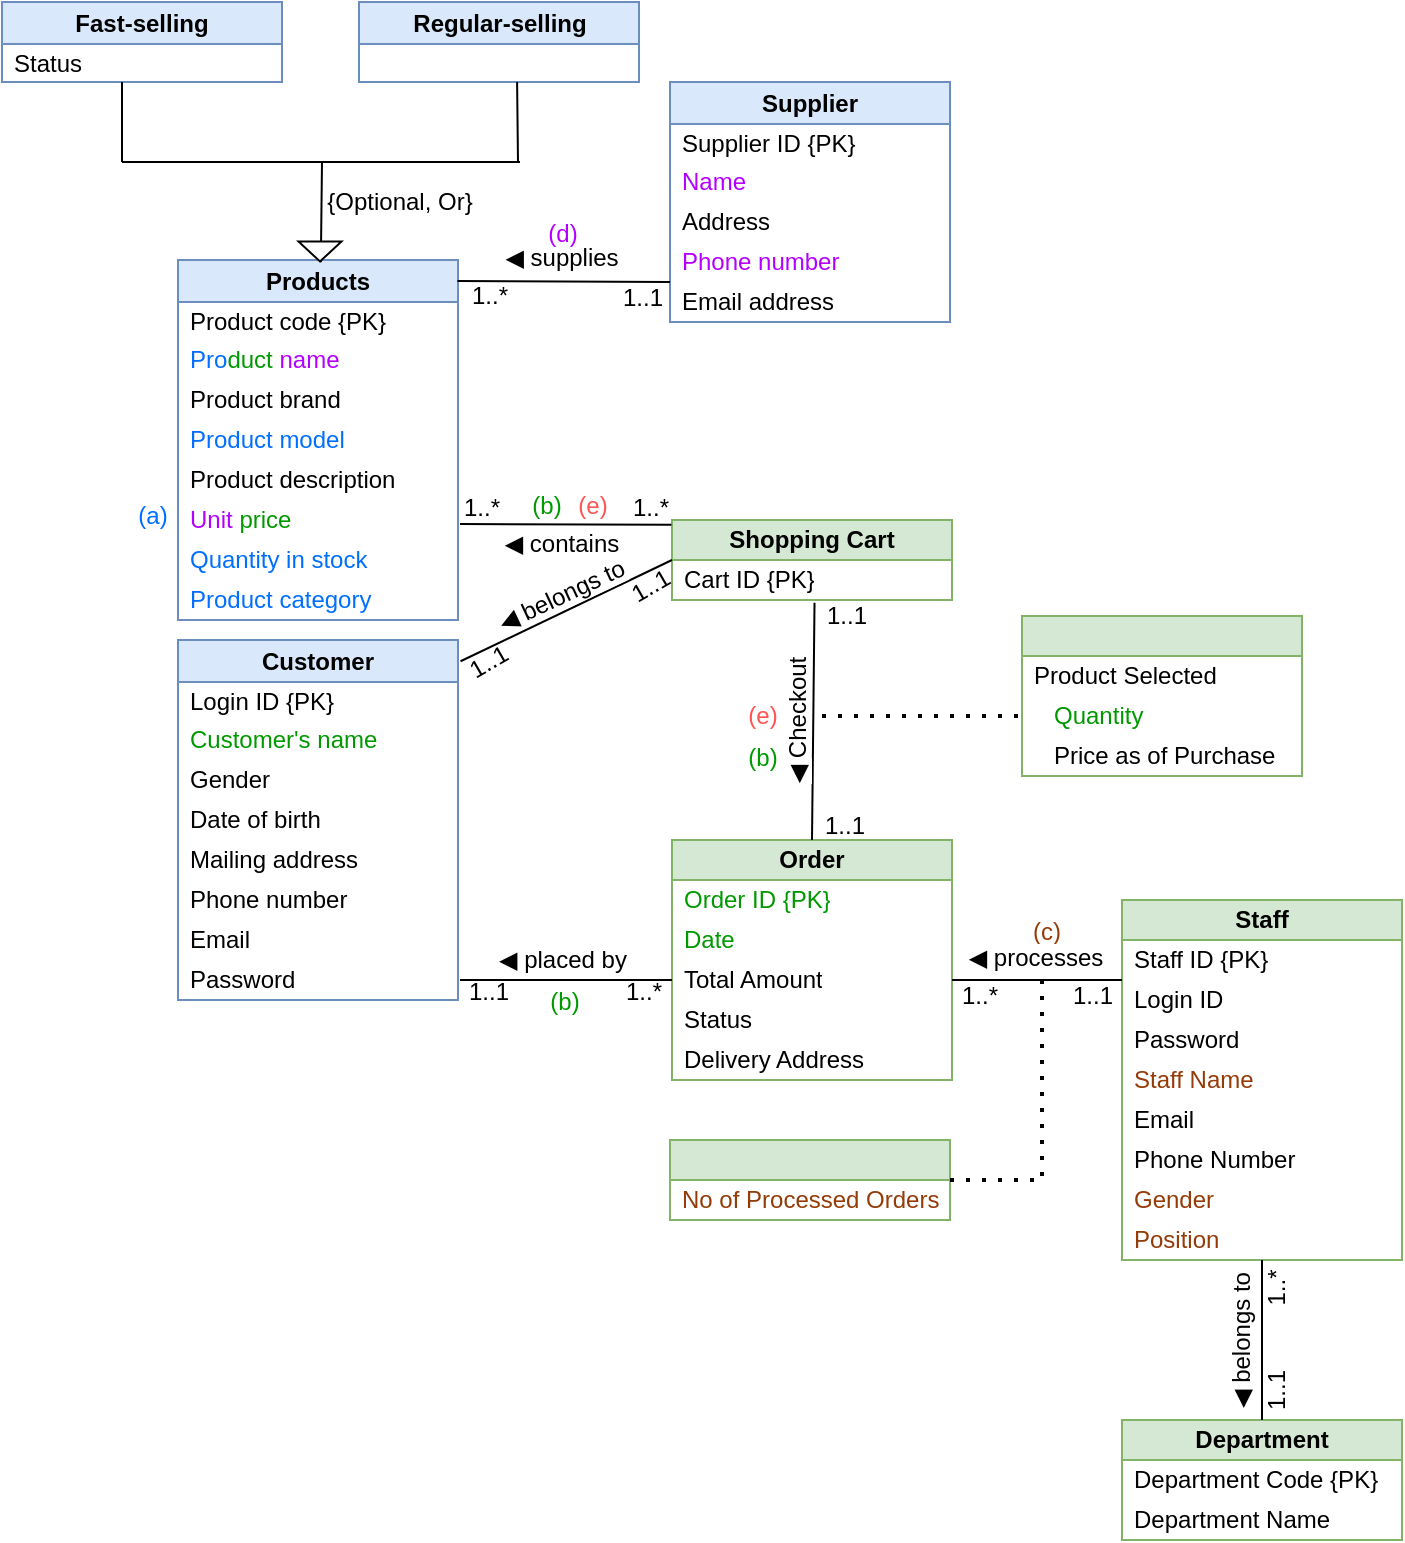 <mxfile version="24.3.0" type="github">
  <diagram name="Page-1" id="Iu5fhTTKoY7aKBGacjm8">
    <mxGraphModel dx="845" dy="410" grid="1" gridSize="10" guides="1" tooltips="1" connect="1" arrows="1" fold="1" page="1" pageScale="1" pageWidth="850" pageHeight="1100" math="0" shadow="0">
      <root>
        <mxCell id="0" />
        <mxCell id="1" parent="0" />
        <mxCell id="8v03wxG_t_tPLa5Bmm-G-1" value="Products" style="swimlane;fontStyle=1;childLayout=stackLayout;horizontal=1;startSize=21;horizontalStack=0;resizeParent=1;resizeParentMax=0;resizeLast=0;collapsible=1;marginBottom=0;whiteSpace=wrap;html=1;fillColor=#dae8fc;strokeColor=#6c8ebf;" parent="1" vertex="1">
          <mxGeometry x="168" y="249" width="140" height="180" as="geometry" />
        </mxCell>
        <mxCell id="8v03wxG_t_tPLa5Bmm-G-2" value="Product code {PK}" style="text;strokeColor=none;fillColor=none;align=left;verticalAlign=middle;spacingLeft=4;spacingRight=4;overflow=hidden;points=[[0,0.5],[1,0.5]];portConstraint=eastwest;rotatable=0;whiteSpace=wrap;html=1;" parent="8v03wxG_t_tPLa5Bmm-G-1" vertex="1">
          <mxGeometry y="21" width="140" height="19" as="geometry" />
        </mxCell>
        <mxCell id="8v03wxG_t_tPLa5Bmm-G-3" value="Pro&lt;font color=&quot;#009900&quot;&gt;duct&lt;/font&gt; &lt;font color=&quot;#b300ff&quot;&gt;name&lt;/font&gt;" style="text;strokeColor=none;fillColor=none;align=left;verticalAlign=middle;spacingLeft=4;spacingRight=4;overflow=hidden;points=[[0,0.5],[1,0.5]];portConstraint=eastwest;rotatable=0;whiteSpace=wrap;html=1;fontColor=#006FFF;" parent="8v03wxG_t_tPLa5Bmm-G-1" vertex="1">
          <mxGeometry y="40" width="140" height="20" as="geometry" />
        </mxCell>
        <mxCell id="8v03wxG_t_tPLa5Bmm-G-4" value="Product brand" style="text;strokeColor=none;fillColor=none;align=left;verticalAlign=middle;spacingLeft=4;spacingRight=4;overflow=hidden;points=[[0,0.5],[1,0.5]];portConstraint=eastwest;rotatable=0;whiteSpace=wrap;html=1;" parent="8v03wxG_t_tPLa5Bmm-G-1" vertex="1">
          <mxGeometry y="60" width="140" height="20" as="geometry" />
        </mxCell>
        <mxCell id="8v03wxG_t_tPLa5Bmm-G-5" value="Product model" style="text;html=1;align=left;verticalAlign=middle;whiteSpace=wrap;rounded=0;spacingLeft=4;fontColor=#006FFF;" parent="8v03wxG_t_tPLa5Bmm-G-1" vertex="1">
          <mxGeometry y="80" width="140" height="20" as="geometry" />
        </mxCell>
        <mxCell id="8v03wxG_t_tPLa5Bmm-G-6" value="Product description" style="text;html=1;align=left;verticalAlign=middle;whiteSpace=wrap;rounded=0;spacingLeft=4;" parent="8v03wxG_t_tPLa5Bmm-G-1" vertex="1">
          <mxGeometry y="100" width="140" height="20" as="geometry" />
        </mxCell>
        <mxCell id="8v03wxG_t_tPLa5Bmm-G-7" value="Unit &lt;font color=&quot;#009900&quot;&gt;price&lt;/font&gt;" style="text;html=1;align=left;verticalAlign=middle;whiteSpace=wrap;rounded=0;spacingLeft=4;fontColor=#B300FF;" parent="8v03wxG_t_tPLa5Bmm-G-1" vertex="1">
          <mxGeometry y="120" width="140" height="20" as="geometry" />
        </mxCell>
        <mxCell id="8v03wxG_t_tPLa5Bmm-G-8" value="Quantity in stock" style="text;html=1;align=left;verticalAlign=middle;whiteSpace=wrap;rounded=0;spacingLeft=4;fontColor=#006FFF;" parent="8v03wxG_t_tPLa5Bmm-G-1" vertex="1">
          <mxGeometry y="140" width="140" height="20" as="geometry" />
        </mxCell>
        <mxCell id="8v03wxG_t_tPLa5Bmm-G-9" value="Product category" style="text;html=1;align=left;verticalAlign=middle;whiteSpace=wrap;rounded=0;spacingLeft=4;fontColor=#006FFF;" parent="8v03wxG_t_tPLa5Bmm-G-1" vertex="1">
          <mxGeometry y="160" width="140" height="20" as="geometry" />
        </mxCell>
        <mxCell id="8v03wxG_t_tPLa5Bmm-G-10" value="Supplier" style="swimlane;fontStyle=1;childLayout=stackLayout;horizontal=1;startSize=21;horizontalStack=0;resizeParent=1;resizeParentMax=0;resizeLast=0;collapsible=1;marginBottom=0;whiteSpace=wrap;html=1;fillColor=#dae8fc;strokeColor=#6c8ebf;" parent="1" vertex="1">
          <mxGeometry x="414" y="160" width="140" height="120" as="geometry" />
        </mxCell>
        <mxCell id="8v03wxG_t_tPLa5Bmm-G-11" value="Supplier ID {PK}" style="text;strokeColor=none;fillColor=none;align=left;verticalAlign=middle;spacingLeft=4;spacingRight=4;overflow=hidden;points=[[0,0.5],[1,0.5]];portConstraint=eastwest;rotatable=0;whiteSpace=wrap;html=1;" parent="8v03wxG_t_tPLa5Bmm-G-10" vertex="1">
          <mxGeometry y="21" width="140" height="19" as="geometry" />
        </mxCell>
        <mxCell id="8v03wxG_t_tPLa5Bmm-G-12" value="Name" style="text;strokeColor=none;fillColor=none;align=left;verticalAlign=middle;spacingLeft=4;spacingRight=4;overflow=hidden;points=[[0,0.5],[1,0.5]];portConstraint=eastwest;rotatable=0;whiteSpace=wrap;html=1;fontColor=#B300FF;" parent="8v03wxG_t_tPLa5Bmm-G-10" vertex="1">
          <mxGeometry y="40" width="140" height="20" as="geometry" />
        </mxCell>
        <mxCell id="8v03wxG_t_tPLa5Bmm-G-13" value="Address" style="text;strokeColor=none;fillColor=none;align=left;verticalAlign=middle;spacingLeft=4;spacingRight=4;overflow=hidden;points=[[0,0.5],[1,0.5]];portConstraint=eastwest;rotatable=0;whiteSpace=wrap;html=1;" parent="8v03wxG_t_tPLa5Bmm-G-10" vertex="1">
          <mxGeometry y="60" width="140" height="20" as="geometry" />
        </mxCell>
        <mxCell id="8v03wxG_t_tPLa5Bmm-G-14" value="Phone number" style="text;html=1;align=left;verticalAlign=middle;whiteSpace=wrap;rounded=0;spacingLeft=4;fontColor=#B300FF;" parent="8v03wxG_t_tPLa5Bmm-G-10" vertex="1">
          <mxGeometry y="80" width="140" height="20" as="geometry" />
        </mxCell>
        <mxCell id="8v03wxG_t_tPLa5Bmm-G-15" value="Email address" style="text;html=1;align=left;verticalAlign=middle;whiteSpace=wrap;rounded=0;spacingLeft=4;" parent="8v03wxG_t_tPLa5Bmm-G-10" vertex="1">
          <mxGeometry y="100" width="140" height="20" as="geometry" />
        </mxCell>
        <mxCell id="8v03wxG_t_tPLa5Bmm-G-16" value="Customer" style="swimlane;fontStyle=1;childLayout=stackLayout;horizontal=1;startSize=21;horizontalStack=0;resizeParent=1;resizeParentMax=0;resizeLast=0;collapsible=1;marginBottom=0;whiteSpace=wrap;html=1;fillColor=#dae8fc;strokeColor=#6c8ebf;" parent="1" vertex="1">
          <mxGeometry x="168" y="439" width="140" height="180" as="geometry" />
        </mxCell>
        <mxCell id="8v03wxG_t_tPLa5Bmm-G-17" value="Login ID {PK}" style="text;strokeColor=none;fillColor=none;align=left;verticalAlign=middle;spacingLeft=4;spacingRight=4;overflow=hidden;points=[[0,0.5],[1,0.5]];portConstraint=eastwest;rotatable=0;whiteSpace=wrap;html=1;" parent="8v03wxG_t_tPLa5Bmm-G-16" vertex="1">
          <mxGeometry y="21" width="140" height="19" as="geometry" />
        </mxCell>
        <mxCell id="8v03wxG_t_tPLa5Bmm-G-18" value="Customer&#39;s name" style="text;strokeColor=none;fillColor=none;align=left;verticalAlign=middle;spacingLeft=4;spacingRight=4;overflow=hidden;points=[[0,0.5],[1,0.5]];portConstraint=eastwest;rotatable=0;whiteSpace=wrap;html=1;fontColor=#009900;" parent="8v03wxG_t_tPLa5Bmm-G-16" vertex="1">
          <mxGeometry y="40" width="140" height="20" as="geometry" />
        </mxCell>
        <mxCell id="8v03wxG_t_tPLa5Bmm-G-19" value="Gender" style="text;strokeColor=none;fillColor=none;align=left;verticalAlign=middle;spacingLeft=4;spacingRight=4;overflow=hidden;points=[[0,0.5],[1,0.5]];portConstraint=eastwest;rotatable=0;whiteSpace=wrap;html=1;" parent="8v03wxG_t_tPLa5Bmm-G-16" vertex="1">
          <mxGeometry y="60" width="140" height="20" as="geometry" />
        </mxCell>
        <mxCell id="8v03wxG_t_tPLa5Bmm-G-20" value="Date of birth" style="text;html=1;align=left;verticalAlign=middle;whiteSpace=wrap;rounded=0;spacingLeft=4;" parent="8v03wxG_t_tPLa5Bmm-G-16" vertex="1">
          <mxGeometry y="80" width="140" height="20" as="geometry" />
        </mxCell>
        <mxCell id="8v03wxG_t_tPLa5Bmm-G-21" value="Mailing address" style="text;html=1;align=left;verticalAlign=middle;whiteSpace=wrap;rounded=0;spacingLeft=4;" parent="8v03wxG_t_tPLa5Bmm-G-16" vertex="1">
          <mxGeometry y="100" width="140" height="20" as="geometry" />
        </mxCell>
        <mxCell id="8v03wxG_t_tPLa5Bmm-G-22" value="Phone number" style="text;html=1;align=left;verticalAlign=middle;whiteSpace=wrap;rounded=0;spacingLeft=4;" parent="8v03wxG_t_tPLa5Bmm-G-16" vertex="1">
          <mxGeometry y="120" width="140" height="20" as="geometry" />
        </mxCell>
        <mxCell id="8v03wxG_t_tPLa5Bmm-G-23" value="Email" style="text;html=1;align=left;verticalAlign=middle;whiteSpace=wrap;rounded=0;spacingLeft=4;" parent="8v03wxG_t_tPLa5Bmm-G-16" vertex="1">
          <mxGeometry y="140" width="140" height="20" as="geometry" />
        </mxCell>
        <mxCell id="8v03wxG_t_tPLa5Bmm-G-24" value="Password" style="text;html=1;align=left;verticalAlign=middle;whiteSpace=wrap;rounded=0;spacingLeft=4;" parent="8v03wxG_t_tPLa5Bmm-G-16" vertex="1">
          <mxGeometry y="160" width="140" height="20" as="geometry" />
        </mxCell>
        <mxCell id="8v03wxG_t_tPLa5Bmm-G-26" value="&lt;span style=&quot;font-family: sans-serif; font-size: 12.019px; text-align: start; white-space: pre; background-color: rgb(255, 255, 255);&quot;&gt;◀ supplies&lt;/span&gt;" style="text;html=1;align=center;verticalAlign=middle;whiteSpace=wrap;rounded=0;" parent="1" vertex="1">
          <mxGeometry x="330" y="233" width="60" height="30" as="geometry" />
        </mxCell>
        <mxCell id="8v03wxG_t_tPLa5Bmm-G-27" value="1..1" style="text;html=1;align=center;verticalAlign=middle;whiteSpace=wrap;rounded=0;" parent="1" vertex="1">
          <mxGeometry x="386" y="263" width="29" height="10" as="geometry" />
        </mxCell>
        <mxCell id="8v03wxG_t_tPLa5Bmm-G-28" value="1..*" style="text;html=1;align=center;verticalAlign=middle;whiteSpace=wrap;rounded=0;" parent="1" vertex="1">
          <mxGeometry x="309" y="263" width="30" height="7.5" as="geometry" />
        </mxCell>
        <mxCell id="8v03wxG_t_tPLa5Bmm-G-29" value="Fast-selling" style="swimlane;fontStyle=1;childLayout=stackLayout;horizontal=1;startSize=21;horizontalStack=0;resizeParent=1;resizeParentMax=0;resizeLast=0;collapsible=1;marginBottom=0;whiteSpace=wrap;html=1;fillColor=#dae8fc;strokeColor=#6c8ebf;" parent="1" vertex="1">
          <mxGeometry x="80" y="120" width="140" height="40" as="geometry" />
        </mxCell>
        <mxCell id="8v03wxG_t_tPLa5Bmm-G-30" value="Status" style="text;strokeColor=none;fillColor=none;align=left;verticalAlign=middle;spacingLeft=4;spacingRight=4;overflow=hidden;points=[[0,0.5],[1,0.5]];portConstraint=eastwest;rotatable=0;whiteSpace=wrap;html=1;" parent="8v03wxG_t_tPLa5Bmm-G-29" vertex="1">
          <mxGeometry y="21" width="140" height="19" as="geometry" />
        </mxCell>
        <mxCell id="8v03wxG_t_tPLa5Bmm-G-31" value="" style="endArrow=none;html=1;rounded=0;exitX=0.503;exitY=0.006;exitDx=0;exitDy=0;exitPerimeter=0;" parent="1" edge="1">
          <mxGeometry width="50" height="50" relative="1" as="geometry">
            <mxPoint x="239.42" y="250.08" as="sourcePoint" />
            <mxPoint x="240" y="200" as="targetPoint" />
          </mxGeometry>
        </mxCell>
        <mxCell id="8v03wxG_t_tPLa5Bmm-G-25" value="" style="endArrow=none;html=1;rounded=0;entryX=0;entryY=1;entryDx=0;entryDy=0;exitX=0.998;exitY=0.058;exitDx=0;exitDy=0;exitPerimeter=0;" parent="1" source="8v03wxG_t_tPLa5Bmm-G-1" target="8v03wxG_t_tPLa5Bmm-G-14" edge="1">
          <mxGeometry width="50" height="50" relative="1" as="geometry">
            <mxPoint x="310" y="259" as="sourcePoint" />
            <mxPoint x="430" y="359" as="targetPoint" />
          </mxGeometry>
        </mxCell>
        <mxCell id="8v03wxG_t_tPLa5Bmm-G-32" value="{Optional, Or}" style="text;html=1;align=center;verticalAlign=middle;whiteSpace=wrap;rounded=0;" parent="1" vertex="1">
          <mxGeometry x="208.5" y="205" width="140" height="30" as="geometry" />
        </mxCell>
        <mxCell id="vvB8U3iXMwm7oThVzcu9-5" value="Shopping Cart" style="swimlane;fontStyle=1;childLayout=stackLayout;horizontal=1;startSize=20;horizontalStack=0;resizeParent=1;resizeParentMax=0;resizeLast=0;collapsible=1;marginBottom=0;whiteSpace=wrap;html=1;fillColor=#d5e8d4;strokeColor=#82b366;" parent="1" vertex="1">
          <mxGeometry x="415" y="379" width="140" height="40" as="geometry" />
        </mxCell>
        <mxCell id="vvB8U3iXMwm7oThVzcu9-6" value="Cart ID {PK}" style="text;strokeColor=none;fillColor=none;align=left;verticalAlign=middle;spacingLeft=4;spacingRight=4;overflow=hidden;points=[[0,0.5],[1,0.5]];portConstraint=eastwest;rotatable=0;whiteSpace=wrap;html=1;" parent="vvB8U3iXMwm7oThVzcu9-5" vertex="1">
          <mxGeometry y="20" width="140" height="20" as="geometry" />
        </mxCell>
        <mxCell id="vvB8U3iXMwm7oThVzcu9-12" value="" style="endArrow=none;html=1;rounded=0;entryX=1;entryY=0.5;entryDx=0;entryDy=0;exitX=-0.002;exitY=0.021;exitDx=0;exitDy=0;exitPerimeter=0;" parent="1" edge="1">
          <mxGeometry width="50" height="50" relative="1" as="geometry">
            <mxPoint x="414.72" y="381.42" as="sourcePoint" />
            <mxPoint x="309.0" y="381" as="targetPoint" />
          </mxGeometry>
        </mxCell>
        <mxCell id="vvB8U3iXMwm7oThVzcu9-14" value="&lt;span style=&quot;font-family: sans-serif; font-size: 12.019px; text-align: start; white-space: pre; background-color: rgb(255, 255, 255);&quot;&gt;◀ contains&lt;/span&gt;" style="text;html=1;align=center;verticalAlign=middle;whiteSpace=wrap;rounded=0;" parent="1" vertex="1">
          <mxGeometry x="320" y="381" width="80" height="20" as="geometry" />
        </mxCell>
        <mxCell id="vvB8U3iXMwm7oThVzcu9-16" value="" style="swimlane;fontStyle=0;childLayout=stackLayout;horizontal=1;startSize=20;horizontalStack=0;resizeParent=1;resizeParentMax=0;resizeLast=0;collapsible=1;marginBottom=0;whiteSpace=wrap;html=1;fillColor=#d5e8d4;strokeColor=#82b366;" parent="1" vertex="1">
          <mxGeometry x="590" y="427" width="140" height="80" as="geometry" />
        </mxCell>
        <mxCell id="vvB8U3iXMwm7oThVzcu9-17" value="Product Selected" style="text;strokeColor=none;fillColor=none;align=left;verticalAlign=middle;spacingLeft=4;spacingRight=4;overflow=hidden;points=[[0,0.5],[1,0.5]];portConstraint=eastwest;rotatable=0;whiteSpace=wrap;html=1;" parent="vvB8U3iXMwm7oThVzcu9-16" vertex="1">
          <mxGeometry y="20" width="140" height="20" as="geometry" />
        </mxCell>
        <mxCell id="vvB8U3iXMwm7oThVzcu9-18" value="Quantity" style="text;strokeColor=none;fillColor=none;align=left;verticalAlign=middle;spacingLeft=14;spacingRight=4;overflow=hidden;points=[[0,0.5],[1,0.5]];portConstraint=eastwest;rotatable=0;whiteSpace=wrap;html=1;fontColor=#009900;" parent="vvB8U3iXMwm7oThVzcu9-16" vertex="1">
          <mxGeometry y="40" width="140" height="20" as="geometry" />
        </mxCell>
        <mxCell id="vvB8U3iXMwm7oThVzcu9-19" value="Price as of Purchase" style="text;strokeColor=none;fillColor=none;align=left;verticalAlign=middle;spacingLeft=14;spacingRight=4;overflow=hidden;points=[[0,0.5],[1,0.5]];portConstraint=eastwest;rotatable=0;whiteSpace=wrap;html=1;" parent="vvB8U3iXMwm7oThVzcu9-16" vertex="1">
          <mxGeometry y="60" width="140" height="20" as="geometry" />
        </mxCell>
        <mxCell id="vvB8U3iXMwm7oThVzcu9-20" value="Order" style="swimlane;fontStyle=1;childLayout=stackLayout;horizontal=1;startSize=20;horizontalStack=0;resizeParent=1;resizeParentMax=0;resizeLast=0;collapsible=1;marginBottom=0;whiteSpace=wrap;html=1;fillColor=#d5e8d4;strokeColor=#82b366;" parent="1" vertex="1">
          <mxGeometry x="415" y="539" width="140" height="120" as="geometry" />
        </mxCell>
        <mxCell id="vvB8U3iXMwm7oThVzcu9-21" value="Order ID {PK}" style="text;strokeColor=none;fillColor=none;align=left;verticalAlign=middle;spacingLeft=4;spacingRight=4;overflow=hidden;points=[[0,0.5],[1,0.5]];portConstraint=eastwest;rotatable=0;whiteSpace=wrap;html=1;fontColor=#009900;" parent="vvB8U3iXMwm7oThVzcu9-20" vertex="1">
          <mxGeometry y="20" width="140" height="20" as="geometry" />
        </mxCell>
        <mxCell id="vvB8U3iXMwm7oThVzcu9-22" value="Date" style="text;strokeColor=none;fillColor=none;align=left;verticalAlign=middle;spacingLeft=4;spacingRight=4;overflow=hidden;points=[[0,0.5],[1,0.5]];portConstraint=eastwest;rotatable=0;whiteSpace=wrap;html=1;fontColor=#009900;" parent="vvB8U3iXMwm7oThVzcu9-20" vertex="1">
          <mxGeometry y="40" width="140" height="20" as="geometry" />
        </mxCell>
        <mxCell id="vvB8U3iXMwm7oThVzcu9-23" value="Total Amount" style="text;strokeColor=none;fillColor=none;align=left;verticalAlign=middle;spacingLeft=4;spacingRight=4;overflow=hidden;points=[[0,0.5],[1,0.5]];portConstraint=eastwest;rotatable=0;whiteSpace=wrap;html=1;" parent="vvB8U3iXMwm7oThVzcu9-20" vertex="1">
          <mxGeometry y="60" width="140" height="20" as="geometry" />
        </mxCell>
        <mxCell id="vvB8U3iXMwm7oThVzcu9-24" value="Status" style="text;html=1;align=left;verticalAlign=middle;whiteSpace=wrap;rounded=0;spacingLeft=4;" parent="vvB8U3iXMwm7oThVzcu9-20" vertex="1">
          <mxGeometry y="80" width="140" height="20" as="geometry" />
        </mxCell>
        <mxCell id="vvB8U3iXMwm7oThVzcu9-27" value="Delivery Address" style="text;html=1;align=left;verticalAlign=middle;whiteSpace=wrap;rounded=0;spacingLeft=4;" parent="vvB8U3iXMwm7oThVzcu9-20" vertex="1">
          <mxGeometry y="100" width="140" height="20" as="geometry" />
        </mxCell>
        <mxCell id="vvB8U3iXMwm7oThVzcu9-31" value="" style="endArrow=none;html=1;rounded=0;entryX=0.509;entryY=1.069;entryDx=0;entryDy=0;entryPerimeter=0;exitX=0.5;exitY=0;exitDx=0;exitDy=0;" parent="1" source="vvB8U3iXMwm7oThVzcu9-20" target="vvB8U3iXMwm7oThVzcu9-6" edge="1">
          <mxGeometry width="50" height="50" relative="1" as="geometry">
            <mxPoint x="400" y="539" as="sourcePoint" />
            <mxPoint x="486.82" y="461" as="targetPoint" />
          </mxGeometry>
        </mxCell>
        <mxCell id="vvB8U3iXMwm7oThVzcu9-33" value="" style="endArrow=none;dashed=1;html=1;dashPattern=1 3;strokeWidth=2;rounded=0;entryX=0;entryY=0.5;entryDx=0;entryDy=0;" parent="1" target="vvB8U3iXMwm7oThVzcu9-18" edge="1">
          <mxGeometry width="50" height="50" relative="1" as="geometry">
            <mxPoint x="490" y="477" as="sourcePoint" />
            <mxPoint x="580" y="442" as="targetPoint" />
          </mxGeometry>
        </mxCell>
        <mxCell id="vvB8U3iXMwm7oThVzcu9-34" value="&lt;span style=&quot;font-family: sans-serif; font-size: 12.019px; text-align: start; white-space: pre; background-color: rgb(255, 255, 255);&quot;&gt;◀ &lt;/span&gt;Checkout" style="text;html=1;align=center;verticalAlign=middle;whiteSpace=wrap;rounded=0;rotation=-90;" parent="1" vertex="1">
          <mxGeometry x="448" y="474" width="60" height="10" as="geometry" />
        </mxCell>
        <mxCell id="vvB8U3iXMwm7oThVzcu9-35" value="" style="endArrow=none;html=1;rounded=0;exitX=1;exitY=0.5;exitDx=0;exitDy=0;entryX=0;entryY=0.5;entryDx=0;entryDy=0;" parent="1" target="vvB8U3iXMwm7oThVzcu9-23" edge="1">
          <mxGeometry width="50" height="50" relative="1" as="geometry">
            <mxPoint x="309" y="609" as="sourcePoint" />
            <mxPoint x="440" y="489" as="targetPoint" />
          </mxGeometry>
        </mxCell>
        <mxCell id="vvB8U3iXMwm7oThVzcu9-36" value="&lt;span style=&quot;font-family: sans-serif; font-size: 12.019px; text-align: start; white-space: pre; background-color: rgb(255, 255, 255);&quot;&gt;◀ &lt;/span&gt;placed by" style="text;html=1;align=center;verticalAlign=middle;whiteSpace=wrap;rounded=0;" parent="1" vertex="1">
          <mxGeometry x="321.5" y="594" width="77" height="10" as="geometry" />
        </mxCell>
        <mxCell id="vvB8U3iXMwm7oThVzcu9-37" value="" style="endArrow=none;html=1;rounded=0;exitX=1.002;exitY=0.059;exitDx=0;exitDy=0;entryX=0;entryY=0.5;entryDx=0;entryDy=0;exitPerimeter=0;" parent="1" target="vvB8U3iXMwm7oThVzcu9-5" edge="1">
          <mxGeometry width="50" height="50" relative="1" as="geometry">
            <mxPoint x="309.28" y="449.62" as="sourcePoint" />
            <mxPoint x="415" y="449" as="targetPoint" />
          </mxGeometry>
        </mxCell>
        <mxCell id="vvB8U3iXMwm7oThVzcu9-38" value="&lt;span style=&quot;font-family: sans-serif; font-size: 12.019px; text-align: start; white-space: pre; background-color: rgb(255, 255, 255);&quot;&gt;◀ belongs to&lt;/span&gt;" style="text;html=1;align=center;verticalAlign=middle;whiteSpace=wrap;rounded=0;rotation=-25;" parent="1" vertex="1">
          <mxGeometry x="319.5" y="412" width="80" height="10" as="geometry" />
        </mxCell>
        <mxCell id="vvB8U3iXMwm7oThVzcu9-39" value="1..1" style="text;html=1;align=center;verticalAlign=middle;whiteSpace=wrap;rounded=0;rotation=-30;" parent="1" vertex="1">
          <mxGeometry x="309" y="445" width="29" height="10" as="geometry" />
        </mxCell>
        <mxCell id="vvB8U3iXMwm7oThVzcu9-40" value="1..1" style="text;html=1;align=center;verticalAlign=middle;whiteSpace=wrap;rounded=0;rotation=-30;" parent="1" vertex="1">
          <mxGeometry x="390" y="407" width="29" height="10" as="geometry" />
        </mxCell>
        <mxCell id="vvB8U3iXMwm7oThVzcu9-41" value="Staff" style="swimlane;fontStyle=1;childLayout=stackLayout;horizontal=1;startSize=20;horizontalStack=0;resizeParent=1;resizeParentMax=0;resizeLast=0;collapsible=1;marginBottom=0;whiteSpace=wrap;html=1;fillColor=#d5e8d4;strokeColor=#82b366;" parent="1" vertex="1">
          <mxGeometry x="640" y="569" width="140" height="180" as="geometry" />
        </mxCell>
        <mxCell id="vvB8U3iXMwm7oThVzcu9-42" value="Staff ID {PK}" style="text;strokeColor=none;fillColor=none;align=left;verticalAlign=middle;spacingLeft=4;spacingRight=4;overflow=hidden;points=[[0,0.5],[1,0.5]];portConstraint=eastwest;rotatable=0;whiteSpace=wrap;html=1;" parent="vvB8U3iXMwm7oThVzcu9-41" vertex="1">
          <mxGeometry y="20" width="140" height="20" as="geometry" />
        </mxCell>
        <mxCell id="vvB8U3iXMwm7oThVzcu9-43" value="Login ID" style="text;strokeColor=none;fillColor=none;align=left;verticalAlign=middle;spacingLeft=4;spacingRight=4;overflow=hidden;points=[[0,0.5],[1,0.5]];portConstraint=eastwest;rotatable=0;whiteSpace=wrap;html=1;" parent="vvB8U3iXMwm7oThVzcu9-41" vertex="1">
          <mxGeometry y="40" width="140" height="20" as="geometry" />
        </mxCell>
        <mxCell id="vvB8U3iXMwm7oThVzcu9-44" value="Password" style="text;strokeColor=none;fillColor=none;align=left;verticalAlign=middle;spacingLeft=4;spacingRight=4;overflow=hidden;points=[[0,0.5],[1,0.5]];portConstraint=eastwest;rotatable=0;whiteSpace=wrap;html=1;" parent="vvB8U3iXMwm7oThVzcu9-41" vertex="1">
          <mxGeometry y="60" width="140" height="20" as="geometry" />
        </mxCell>
        <mxCell id="vvB8U3iXMwm7oThVzcu9-45" value="Staff Name" style="text;html=1;align=left;verticalAlign=middle;whiteSpace=wrap;rounded=0;spacingLeft=4;fontColor=#943B08;" parent="vvB8U3iXMwm7oThVzcu9-41" vertex="1">
          <mxGeometry y="80" width="140" height="20" as="geometry" />
        </mxCell>
        <mxCell id="vvB8U3iXMwm7oThVzcu9-46" value="Email" style="text;html=1;align=left;verticalAlign=middle;whiteSpace=wrap;rounded=0;spacingLeft=4;" parent="vvB8U3iXMwm7oThVzcu9-41" vertex="1">
          <mxGeometry y="100" width="140" height="20" as="geometry" />
        </mxCell>
        <mxCell id="vvB8U3iXMwm7oThVzcu9-53" value="Phone Number" style="text;html=1;align=left;verticalAlign=middle;whiteSpace=wrap;rounded=0;spacingLeft=4;" parent="vvB8U3iXMwm7oThVzcu9-41" vertex="1">
          <mxGeometry y="120" width="140" height="20" as="geometry" />
        </mxCell>
        <mxCell id="vvB8U3iXMwm7oThVzcu9-26" value="Gender" style="text;html=1;align=left;verticalAlign=middle;whiteSpace=wrap;rounded=0;spacingLeft=4;fontColor=#943B08;" parent="vvB8U3iXMwm7oThVzcu9-41" vertex="1">
          <mxGeometry y="140" width="140" height="20" as="geometry" />
        </mxCell>
        <mxCell id="vvB8U3iXMwm7oThVzcu9-25" value="Position" style="text;html=1;align=left;verticalAlign=middle;whiteSpace=wrap;rounded=0;spacingLeft=4;fontColor=#943B08;" parent="vvB8U3iXMwm7oThVzcu9-41" vertex="1">
          <mxGeometry y="160" width="140" height="20" as="geometry" />
        </mxCell>
        <mxCell id="vvB8U3iXMwm7oThVzcu9-47" value="Department" style="swimlane;fontStyle=1;childLayout=stackLayout;horizontal=1;startSize=20;horizontalStack=0;resizeParent=1;resizeParentMax=0;resizeLast=0;collapsible=1;marginBottom=0;whiteSpace=wrap;html=1;fillColor=#d5e8d4;strokeColor=#82b366;" parent="1" vertex="1">
          <mxGeometry x="640" y="829" width="140" height="60" as="geometry" />
        </mxCell>
        <mxCell id="vvB8U3iXMwm7oThVzcu9-48" value="Department Code {PK}" style="text;strokeColor=none;fillColor=none;align=left;verticalAlign=middle;spacingLeft=4;spacingRight=4;overflow=hidden;points=[[0,0.5],[1,0.5]];portConstraint=eastwest;rotatable=0;whiteSpace=wrap;html=1;" parent="vvB8U3iXMwm7oThVzcu9-47" vertex="1">
          <mxGeometry y="20" width="140" height="20" as="geometry" />
        </mxCell>
        <mxCell id="vvB8U3iXMwm7oThVzcu9-49" value="Department Name" style="text;strokeColor=none;fillColor=none;align=left;verticalAlign=middle;spacingLeft=4;spacingRight=4;overflow=hidden;points=[[0,0.5],[1,0.5]];portConstraint=eastwest;rotatable=0;whiteSpace=wrap;html=1;" parent="vvB8U3iXMwm7oThVzcu9-47" vertex="1">
          <mxGeometry y="40" width="140" height="20" as="geometry" />
        </mxCell>
        <mxCell id="vvB8U3iXMwm7oThVzcu9-54" value="" style="endArrow=none;html=1;rounded=0;entryX=0.5;entryY=1;entryDx=0;entryDy=0;exitX=0.5;exitY=0;exitDx=0;exitDy=0;" parent="1" source="vvB8U3iXMwm7oThVzcu9-47" target="vvB8U3iXMwm7oThVzcu9-25" edge="1">
          <mxGeometry width="50" height="50" relative="1" as="geometry">
            <mxPoint x="530" y="789" as="sourcePoint" />
            <mxPoint x="580" y="739" as="targetPoint" />
          </mxGeometry>
        </mxCell>
        <mxCell id="vvB8U3iXMwm7oThVzcu9-56" value="&lt;span style=&quot;font-family: sans-serif; font-size: 12.019px; text-align: start; white-space: pre; background-color: rgb(255, 255, 255);&quot;&gt;◀ belongs to&lt;/span&gt;" style="text;html=1;align=center;verticalAlign=middle;whiteSpace=wrap;rounded=0;rotation=-90;" parent="1" vertex="1">
          <mxGeometry x="660" y="779" width="80" height="20" as="geometry" />
        </mxCell>
        <mxCell id="vvB8U3iXMwm7oThVzcu9-57" value="1..1" style="text;html=1;align=center;verticalAlign=middle;whiteSpace=wrap;rounded=0;rotation=-90;" parent="1" vertex="1">
          <mxGeometry x="703" y="809" width="29" height="10" as="geometry" />
        </mxCell>
        <mxCell id="vvB8U3iXMwm7oThVzcu9-58" value="1..*" style="text;html=1;align=center;verticalAlign=middle;whiteSpace=wrap;rounded=0;rotation=-90;" parent="1" vertex="1">
          <mxGeometry x="702" y="759" width="30" height="7.5" as="geometry" />
        </mxCell>
        <mxCell id="vvB8U3iXMwm7oThVzcu9-62" value="1..*" style="text;html=1;align=center;verticalAlign=middle;whiteSpace=wrap;rounded=0;" parent="1" vertex="1">
          <mxGeometry x="386" y="611.5" width="30" height="7.5" as="geometry" />
        </mxCell>
        <mxCell id="vvB8U3iXMwm7oThVzcu9-64" value="1..1" style="text;html=1;align=center;verticalAlign=middle;whiteSpace=wrap;rounded=0;" parent="1" vertex="1">
          <mxGeometry x="309" y="610.25" width="29" height="10" as="geometry" />
        </mxCell>
        <mxCell id="vvB8U3iXMwm7oThVzcu9-65" value="1..1" style="text;html=1;align=center;verticalAlign=middle;whiteSpace=wrap;rounded=0;" parent="1" vertex="1">
          <mxGeometry x="488" y="422" width="29" height="10" as="geometry" />
        </mxCell>
        <mxCell id="vvB8U3iXMwm7oThVzcu9-66" value="1..1" style="text;html=1;align=center;verticalAlign=middle;whiteSpace=wrap;rounded=0;" parent="1" vertex="1">
          <mxGeometry x="487" y="527" width="29" height="10" as="geometry" />
        </mxCell>
        <mxCell id="vvB8U3iXMwm7oThVzcu9-67" value="&lt;span style=&quot;font-family: sans-serif; font-size: 12.019px; text-align: start; white-space: pre; background-color: rgb(255, 255, 255);&quot;&gt;(a)&lt;/span&gt;" style="text;html=1;align=center;verticalAlign=middle;whiteSpace=wrap;rounded=0;fontColor=#006FFF;" parent="1" vertex="1">
          <mxGeometry x="143" y="369" width="25" height="15" as="geometry" />
        </mxCell>
        <mxCell id="vvB8U3iXMwm7oThVzcu9-68" value="&lt;span style=&quot;font-family: sans-serif; font-size: 12.019px; text-align: start; white-space: pre; background-color: rgb(255, 255, 255);&quot;&gt;&lt;font color=&quot;#009900&quot;&gt;(b)&lt;/font&gt;&lt;/span&gt;" style="text;html=1;align=center;verticalAlign=middle;whiteSpace=wrap;rounded=0;fontColor=#FF5454;" parent="1" vertex="1">
          <mxGeometry x="448" y="490" width="25" height="15" as="geometry" />
        </mxCell>
        <mxCell id="vvB8U3iXMwm7oThVzcu9-70" value="&lt;span style=&quot;font-family: sans-serif; font-size: 12.019px; text-align: start; white-space: pre; background-color: rgb(255, 255, 255);&quot;&gt;(c)&lt;/span&gt;" style="text;html=1;align=center;verticalAlign=middle;whiteSpace=wrap;rounded=0;fontColor=#943B08;" parent="1" vertex="1">
          <mxGeometry x="590" y="577" width="25" height="15" as="geometry" />
        </mxCell>
        <mxCell id="vvB8U3iXMwm7oThVzcu9-71" value="&lt;span style=&quot;font-family: sans-serif; font-size: 12.019px; text-align: start; white-space: pre; background-color: rgb(255, 255, 255);&quot;&gt;(d)&lt;/span&gt;" style="text;html=1;align=center;verticalAlign=middle;whiteSpace=wrap;rounded=0;fontColor=#B300FF;" parent="1" vertex="1">
          <mxGeometry x="347.5" y="228" width="25" height="15" as="geometry" />
        </mxCell>
        <mxCell id="vvB8U3iXMwm7oThVzcu9-72" value="&lt;span style=&quot;font-family: sans-serif; font-size: 12.019px; text-align: start; white-space: pre; background-color: rgb(255, 255, 255);&quot;&gt;(e)&lt;/span&gt;" style="text;html=1;align=center;verticalAlign=middle;whiteSpace=wrap;rounded=0;fontColor=#FF5454;" parent="1" vertex="1">
          <mxGeometry x="448" y="469" width="25" height="15" as="geometry" />
        </mxCell>
        <mxCell id="vvB8U3iXMwm7oThVzcu9-74" value="" style="endArrow=none;html=1;rounded=0;exitX=1;exitY=0.5;exitDx=0;exitDy=0;" parent="1" source="vvB8U3iXMwm7oThVzcu9-23" edge="1">
          <mxGeometry width="50" height="50" relative="1" as="geometry">
            <mxPoint x="570" y="599" as="sourcePoint" />
            <mxPoint x="640" y="609" as="targetPoint" />
          </mxGeometry>
        </mxCell>
        <mxCell id="vvB8U3iXMwm7oThVzcu9-75" value="&lt;span style=&quot;font-family: sans-serif; font-size: 12.019px; text-align: start; white-space: pre; background-color: rgb(255, 255, 255);&quot;&gt;◀ processes&lt;/span&gt;" style="text;html=1;align=center;verticalAlign=middle;whiteSpace=wrap;rounded=0;" parent="1" vertex="1">
          <mxGeometry x="557" y="589" width="80" height="18" as="geometry" />
        </mxCell>
        <mxCell id="vvB8U3iXMwm7oThVzcu9-76" value="1..*" style="text;html=1;align=center;verticalAlign=middle;whiteSpace=wrap;rounded=0;" parent="1" vertex="1">
          <mxGeometry x="554" y="612.75" width="30" height="7.5" as="geometry" />
        </mxCell>
        <mxCell id="vvB8U3iXMwm7oThVzcu9-77" value="1..1" style="text;html=1;align=center;verticalAlign=middle;whiteSpace=wrap;rounded=0;" parent="1" vertex="1">
          <mxGeometry x="611" y="611.5" width="29" height="10" as="geometry" />
        </mxCell>
        <mxCell id="vvB8U3iXMwm7oThVzcu9-78" value="" style="swimlane;fontStyle=0;childLayout=stackLayout;horizontal=1;startSize=20;horizontalStack=0;resizeParent=1;resizeParentMax=0;resizeLast=0;collapsible=1;marginBottom=0;whiteSpace=wrap;html=1;fillColor=#d5e8d4;strokeColor=#82b366;" parent="1" vertex="1">
          <mxGeometry x="414" y="689" width="140" height="40" as="geometry" />
        </mxCell>
        <mxCell id="vvB8U3iXMwm7oThVzcu9-30" value="No of Processed Orders" style="text;html=1;align=left;verticalAlign=middle;whiteSpace=wrap;rounded=0;spacingLeft=4;fontColor=#943B08;" parent="vvB8U3iXMwm7oThVzcu9-78" vertex="1">
          <mxGeometry y="20" width="140" height="20" as="geometry" />
        </mxCell>
        <mxCell id="vvB8U3iXMwm7oThVzcu9-82" value="" style="endArrow=none;dashed=1;html=1;dashPattern=1 3;strokeWidth=2;rounded=0;edgeStyle=orthogonalEdgeStyle;exitX=1;exitY=0;exitDx=0;exitDy=0;entryX=0.5;entryY=1;entryDx=0;entryDy=0;" parent="1" source="vvB8U3iXMwm7oThVzcu9-30" target="vvB8U3iXMwm7oThVzcu9-75" edge="1">
          <mxGeometry width="50" height="50" relative="1" as="geometry">
            <mxPoint x="563.9" y="853.04" as="sourcePoint" />
            <mxPoint x="610" y="679" as="targetPoint" />
            <Array as="points">
              <mxPoint x="600" y="709" />
              <mxPoint x="600" y="609" />
              <mxPoint x="597" y="609" />
            </Array>
          </mxGeometry>
        </mxCell>
        <mxCell id="EK-1y8aXysRW7iPYo0g4-1" value="1..*" style="text;html=1;align=center;verticalAlign=middle;whiteSpace=wrap;rounded=0;" parent="1" vertex="1">
          <mxGeometry x="305" y="369" width="30" height="7.5" as="geometry" />
        </mxCell>
        <mxCell id="EK-1y8aXysRW7iPYo0g4-2" value="1..*" style="text;html=1;align=center;verticalAlign=middle;whiteSpace=wrap;rounded=0;" parent="1" vertex="1">
          <mxGeometry x="390" y="367.75" width="29" height="10" as="geometry" />
        </mxCell>
        <mxCell id="EK-1y8aXysRW7iPYo0g4-4" value="" style="triangle;whiteSpace=wrap;html=1;rotation=90;" parent="1" vertex="1">
          <mxGeometry x="234" y="234" width="10" height="21.5" as="geometry" />
        </mxCell>
        <mxCell id="EK-1y8aXysRW7iPYo0g4-5" value="Regular-selling" style="swimlane;fontStyle=1;childLayout=stackLayout;horizontal=1;startSize=21;horizontalStack=0;resizeParent=1;resizeParentMax=0;resizeLast=0;collapsible=1;marginBottom=0;whiteSpace=wrap;html=1;fillColor=#dae8fc;strokeColor=#6c8ebf;" parent="1" vertex="1">
          <mxGeometry x="258.5" y="120" width="140" height="40" as="geometry" />
        </mxCell>
        <mxCell id="EK-1y8aXysRW7iPYo0g4-7" value="" style="endArrow=none;html=1;rounded=0;" parent="1" edge="1">
          <mxGeometry width="50" height="50" relative="1" as="geometry">
            <mxPoint x="140" y="200" as="sourcePoint" />
            <mxPoint x="240" y="200" as="targetPoint" />
          </mxGeometry>
        </mxCell>
        <mxCell id="EK-1y8aXysRW7iPYo0g4-8" value="" style="endArrow=none;html=1;rounded=0;" parent="1" edge="1">
          <mxGeometry width="50" height="50" relative="1" as="geometry">
            <mxPoint x="239" y="200" as="sourcePoint" />
            <mxPoint x="339" y="200" as="targetPoint" />
          </mxGeometry>
        </mxCell>
        <mxCell id="EK-1y8aXysRW7iPYo0g4-9" value="" style="endArrow=none;html=1;rounded=0;" parent="1" edge="1">
          <mxGeometry width="50" height="50" relative="1" as="geometry">
            <mxPoint x="140" y="200" as="sourcePoint" />
            <mxPoint x="140" y="160" as="targetPoint" />
          </mxGeometry>
        </mxCell>
        <mxCell id="EK-1y8aXysRW7iPYo0g4-10" value="" style="endArrow=none;html=1;rounded=0;entryX=0.428;entryY=1.107;entryDx=0;entryDy=0;entryPerimeter=0;" parent="1" edge="1">
          <mxGeometry width="50" height="50" relative="1" as="geometry">
            <mxPoint x="338" y="200" as="sourcePoint" />
            <mxPoint x="337.55" y="160" as="targetPoint" />
          </mxGeometry>
        </mxCell>
        <mxCell id="EK-1y8aXysRW7iPYo0g4-12" value="&lt;span style=&quot;font-family: sans-serif; font-size: 12.019px; text-align: start; white-space: pre; background-color: rgb(255, 255, 255);&quot;&gt;&lt;font color=&quot;#009900&quot;&gt;(b)&lt;/font&gt;&lt;/span&gt;" style="text;html=1;align=center;verticalAlign=middle;whiteSpace=wrap;rounded=0;fontColor=#FF5454;" parent="1" vertex="1">
          <mxGeometry x="348.5" y="612.75" width="25" height="15" as="geometry" />
        </mxCell>
        <mxCell id="EK-1y8aXysRW7iPYo0g4-13" value="&lt;span style=&quot;font-family: sans-serif; font-size: 12.019px; text-align: start; white-space: pre; background-color: rgb(255, 255, 255);&quot;&gt;&lt;font color=&quot;#009900&quot;&gt;(b)&lt;/font&gt;&lt;/span&gt;" style="text;html=1;align=center;verticalAlign=middle;whiteSpace=wrap;rounded=0;fontColor=#FF5454;" parent="1" vertex="1">
          <mxGeometry x="339.5" y="364.25" width="25" height="15" as="geometry" />
        </mxCell>
        <mxCell id="MGOa36VeQQaLJMD-P43R-1" value="&lt;span style=&quot;font-family: sans-serif; font-size: 12.019px; text-align: start; white-space: pre; background-color: rgb(255, 255, 255);&quot;&gt;(e)&lt;/span&gt;" style="text;html=1;align=center;verticalAlign=middle;whiteSpace=wrap;rounded=0;fontColor=#FF5454;" vertex="1" parent="1">
          <mxGeometry x="363" y="364.25" width="25" height="15" as="geometry" />
        </mxCell>
      </root>
    </mxGraphModel>
  </diagram>
</mxfile>
